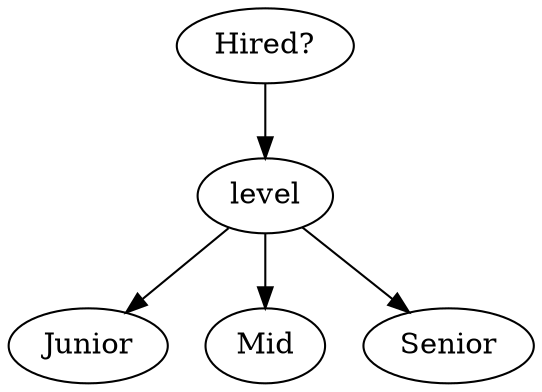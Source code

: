 // The Decision Tree
digraph {
	A [label="Hired?"]
	B [label=level]
		A -> B
	C [label=Junior]
		B -> C
	D [label=Mid]
		B -> D
	E [label=Senior]
		B -> E
}